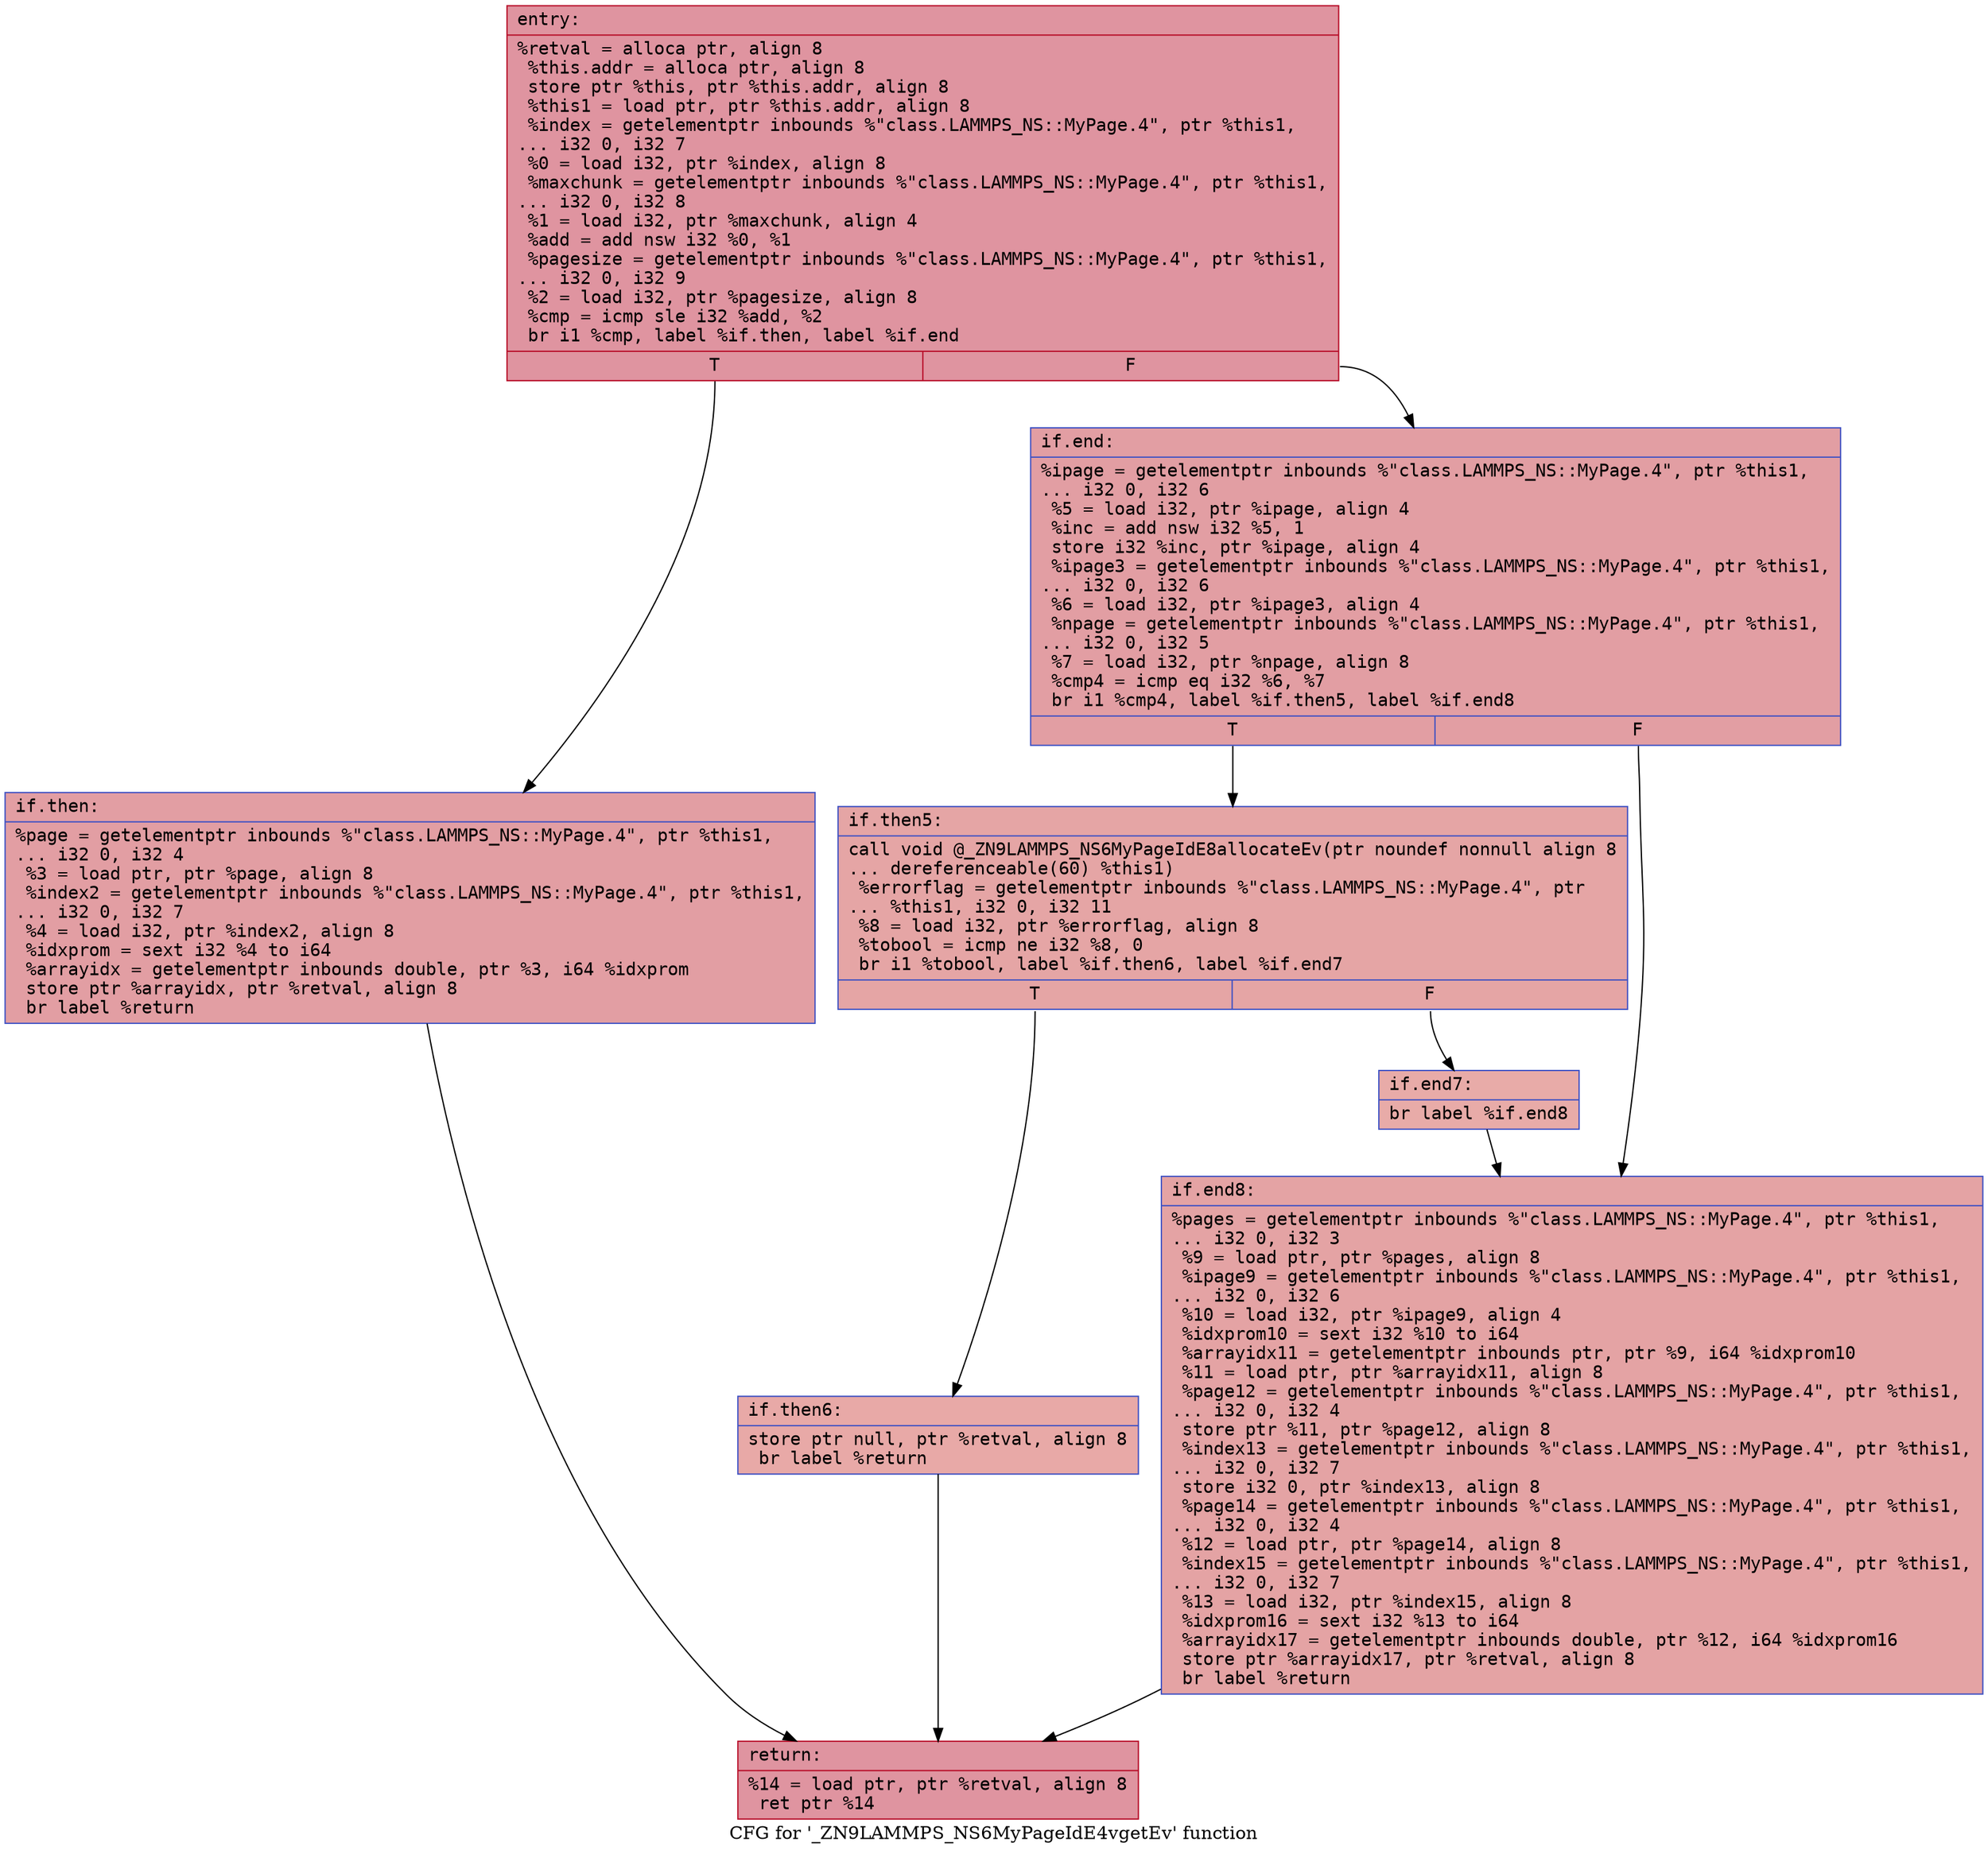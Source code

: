 digraph "CFG for '_ZN9LAMMPS_NS6MyPageIdE4vgetEv' function" {
	label="CFG for '_ZN9LAMMPS_NS6MyPageIdE4vgetEv' function";

	Node0x556aef9ebb90 [shape=record,color="#b70d28ff", style=filled, fillcolor="#b70d2870" fontname="Courier",label="{entry:\l|  %retval = alloca ptr, align 8\l  %this.addr = alloca ptr, align 8\l  store ptr %this, ptr %this.addr, align 8\l  %this1 = load ptr, ptr %this.addr, align 8\l  %index = getelementptr inbounds %\"class.LAMMPS_NS::MyPage.4\", ptr %this1,\l... i32 0, i32 7\l  %0 = load i32, ptr %index, align 8\l  %maxchunk = getelementptr inbounds %\"class.LAMMPS_NS::MyPage.4\", ptr %this1,\l... i32 0, i32 8\l  %1 = load i32, ptr %maxchunk, align 4\l  %add = add nsw i32 %0, %1\l  %pagesize = getelementptr inbounds %\"class.LAMMPS_NS::MyPage.4\", ptr %this1,\l... i32 0, i32 9\l  %2 = load i32, ptr %pagesize, align 8\l  %cmp = icmp sle i32 %add, %2\l  br i1 %cmp, label %if.then, label %if.end\l|{<s0>T|<s1>F}}"];
	Node0x556aef9ebb90:s0 -> Node0x556aef9ec3c0[tooltip="entry -> if.then\nProbability 50.00%" ];
	Node0x556aef9ebb90:s1 -> Node0x556aef9ec430[tooltip="entry -> if.end\nProbability 50.00%" ];
	Node0x556aef9ec3c0 [shape=record,color="#3d50c3ff", style=filled, fillcolor="#be242e70" fontname="Courier",label="{if.then:\l|  %page = getelementptr inbounds %\"class.LAMMPS_NS::MyPage.4\", ptr %this1,\l... i32 0, i32 4\l  %3 = load ptr, ptr %page, align 8\l  %index2 = getelementptr inbounds %\"class.LAMMPS_NS::MyPage.4\", ptr %this1,\l... i32 0, i32 7\l  %4 = load i32, ptr %index2, align 8\l  %idxprom = sext i32 %4 to i64\l  %arrayidx = getelementptr inbounds double, ptr %3, i64 %idxprom\l  store ptr %arrayidx, ptr %retval, align 8\l  br label %return\l}"];
	Node0x556aef9ec3c0 -> Node0x556aef9ecaf0[tooltip="if.then -> return\nProbability 100.00%" ];
	Node0x556aef9ec430 [shape=record,color="#3d50c3ff", style=filled, fillcolor="#be242e70" fontname="Courier",label="{if.end:\l|  %ipage = getelementptr inbounds %\"class.LAMMPS_NS::MyPage.4\", ptr %this1,\l... i32 0, i32 6\l  %5 = load i32, ptr %ipage, align 4\l  %inc = add nsw i32 %5, 1\l  store i32 %inc, ptr %ipage, align 4\l  %ipage3 = getelementptr inbounds %\"class.LAMMPS_NS::MyPage.4\", ptr %this1,\l... i32 0, i32 6\l  %6 = load i32, ptr %ipage3, align 4\l  %npage = getelementptr inbounds %\"class.LAMMPS_NS::MyPage.4\", ptr %this1,\l... i32 0, i32 5\l  %7 = load i32, ptr %npage, align 8\l  %cmp4 = icmp eq i32 %6, %7\l  br i1 %cmp4, label %if.then5, label %if.end8\l|{<s0>T|<s1>F}}"];
	Node0x556aef9ec430:s0 -> Node0x556aef9ed1d0[tooltip="if.end -> if.then5\nProbability 50.00%" ];
	Node0x556aef9ec430:s1 -> Node0x556aef9ed250[tooltip="if.end -> if.end8\nProbability 50.00%" ];
	Node0x556aef9ed1d0 [shape=record,color="#3d50c3ff", style=filled, fillcolor="#c5333470" fontname="Courier",label="{if.then5:\l|  call void @_ZN9LAMMPS_NS6MyPageIdE8allocateEv(ptr noundef nonnull align 8\l... dereferenceable(60) %this1)\l  %errorflag = getelementptr inbounds %\"class.LAMMPS_NS::MyPage.4\", ptr\l... %this1, i32 0, i32 11\l  %8 = load i32, ptr %errorflag, align 8\l  %tobool = icmp ne i32 %8, 0\l  br i1 %tobool, label %if.then6, label %if.end7\l|{<s0>T|<s1>F}}"];
	Node0x556aef9ed1d0:s0 -> Node0x556aef9ec740[tooltip="if.then5 -> if.then6\nProbability 62.50%" ];
	Node0x556aef9ed1d0:s1 -> Node0x556aef9ed8c0[tooltip="if.then5 -> if.end7\nProbability 37.50%" ];
	Node0x556aef9ec740 [shape=record,color="#3d50c3ff", style=filled, fillcolor="#ca3b3770" fontname="Courier",label="{if.then6:\l|  store ptr null, ptr %retval, align 8\l  br label %return\l}"];
	Node0x556aef9ec740 -> Node0x556aef9ecaf0[tooltip="if.then6 -> return\nProbability 100.00%" ];
	Node0x556aef9ed8c0 [shape=record,color="#3d50c3ff", style=filled, fillcolor="#cc403a70" fontname="Courier",label="{if.end7:\l|  br label %if.end8\l}"];
	Node0x556aef9ed8c0 -> Node0x556aef9ed250[tooltip="if.end7 -> if.end8\nProbability 100.00%" ];
	Node0x556aef9ed250 [shape=record,color="#3d50c3ff", style=filled, fillcolor="#c32e3170" fontname="Courier",label="{if.end8:\l|  %pages = getelementptr inbounds %\"class.LAMMPS_NS::MyPage.4\", ptr %this1,\l... i32 0, i32 3\l  %9 = load ptr, ptr %pages, align 8\l  %ipage9 = getelementptr inbounds %\"class.LAMMPS_NS::MyPage.4\", ptr %this1,\l... i32 0, i32 6\l  %10 = load i32, ptr %ipage9, align 4\l  %idxprom10 = sext i32 %10 to i64\l  %arrayidx11 = getelementptr inbounds ptr, ptr %9, i64 %idxprom10\l  %11 = load ptr, ptr %arrayidx11, align 8\l  %page12 = getelementptr inbounds %\"class.LAMMPS_NS::MyPage.4\", ptr %this1,\l... i32 0, i32 4\l  store ptr %11, ptr %page12, align 8\l  %index13 = getelementptr inbounds %\"class.LAMMPS_NS::MyPage.4\", ptr %this1,\l... i32 0, i32 7\l  store i32 0, ptr %index13, align 8\l  %page14 = getelementptr inbounds %\"class.LAMMPS_NS::MyPage.4\", ptr %this1,\l... i32 0, i32 4\l  %12 = load ptr, ptr %page14, align 8\l  %index15 = getelementptr inbounds %\"class.LAMMPS_NS::MyPage.4\", ptr %this1,\l... i32 0, i32 7\l  %13 = load i32, ptr %index15, align 8\l  %idxprom16 = sext i32 %13 to i64\l  %arrayidx17 = getelementptr inbounds double, ptr %12, i64 %idxprom16\l  store ptr %arrayidx17, ptr %retval, align 8\l  br label %return\l}"];
	Node0x556aef9ed250 -> Node0x556aef9ecaf0[tooltip="if.end8 -> return\nProbability 100.00%" ];
	Node0x556aef9ecaf0 [shape=record,color="#b70d28ff", style=filled, fillcolor="#b70d2870" fontname="Courier",label="{return:\l|  %14 = load ptr, ptr %retval, align 8\l  ret ptr %14\l}"];
}
